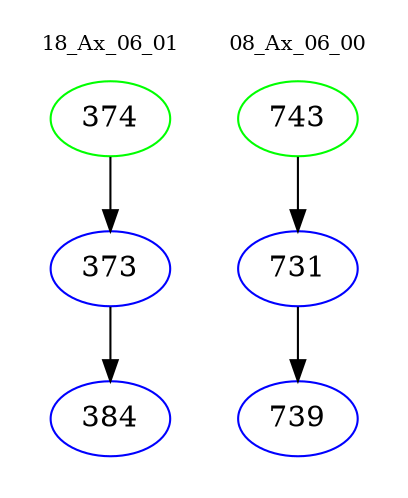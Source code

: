 digraph{
subgraph cluster_0 {
color = white
label = "18_Ax_06_01";
fontsize=10;
T0_374 [label="374", color="green"]
T0_374 -> T0_373 [color="black"]
T0_373 [label="373", color="blue"]
T0_373 -> T0_384 [color="black"]
T0_384 [label="384", color="blue"]
}
subgraph cluster_1 {
color = white
label = "08_Ax_06_00";
fontsize=10;
T1_743 [label="743", color="green"]
T1_743 -> T1_731 [color="black"]
T1_731 [label="731", color="blue"]
T1_731 -> T1_739 [color="black"]
T1_739 [label="739", color="blue"]
}
}
